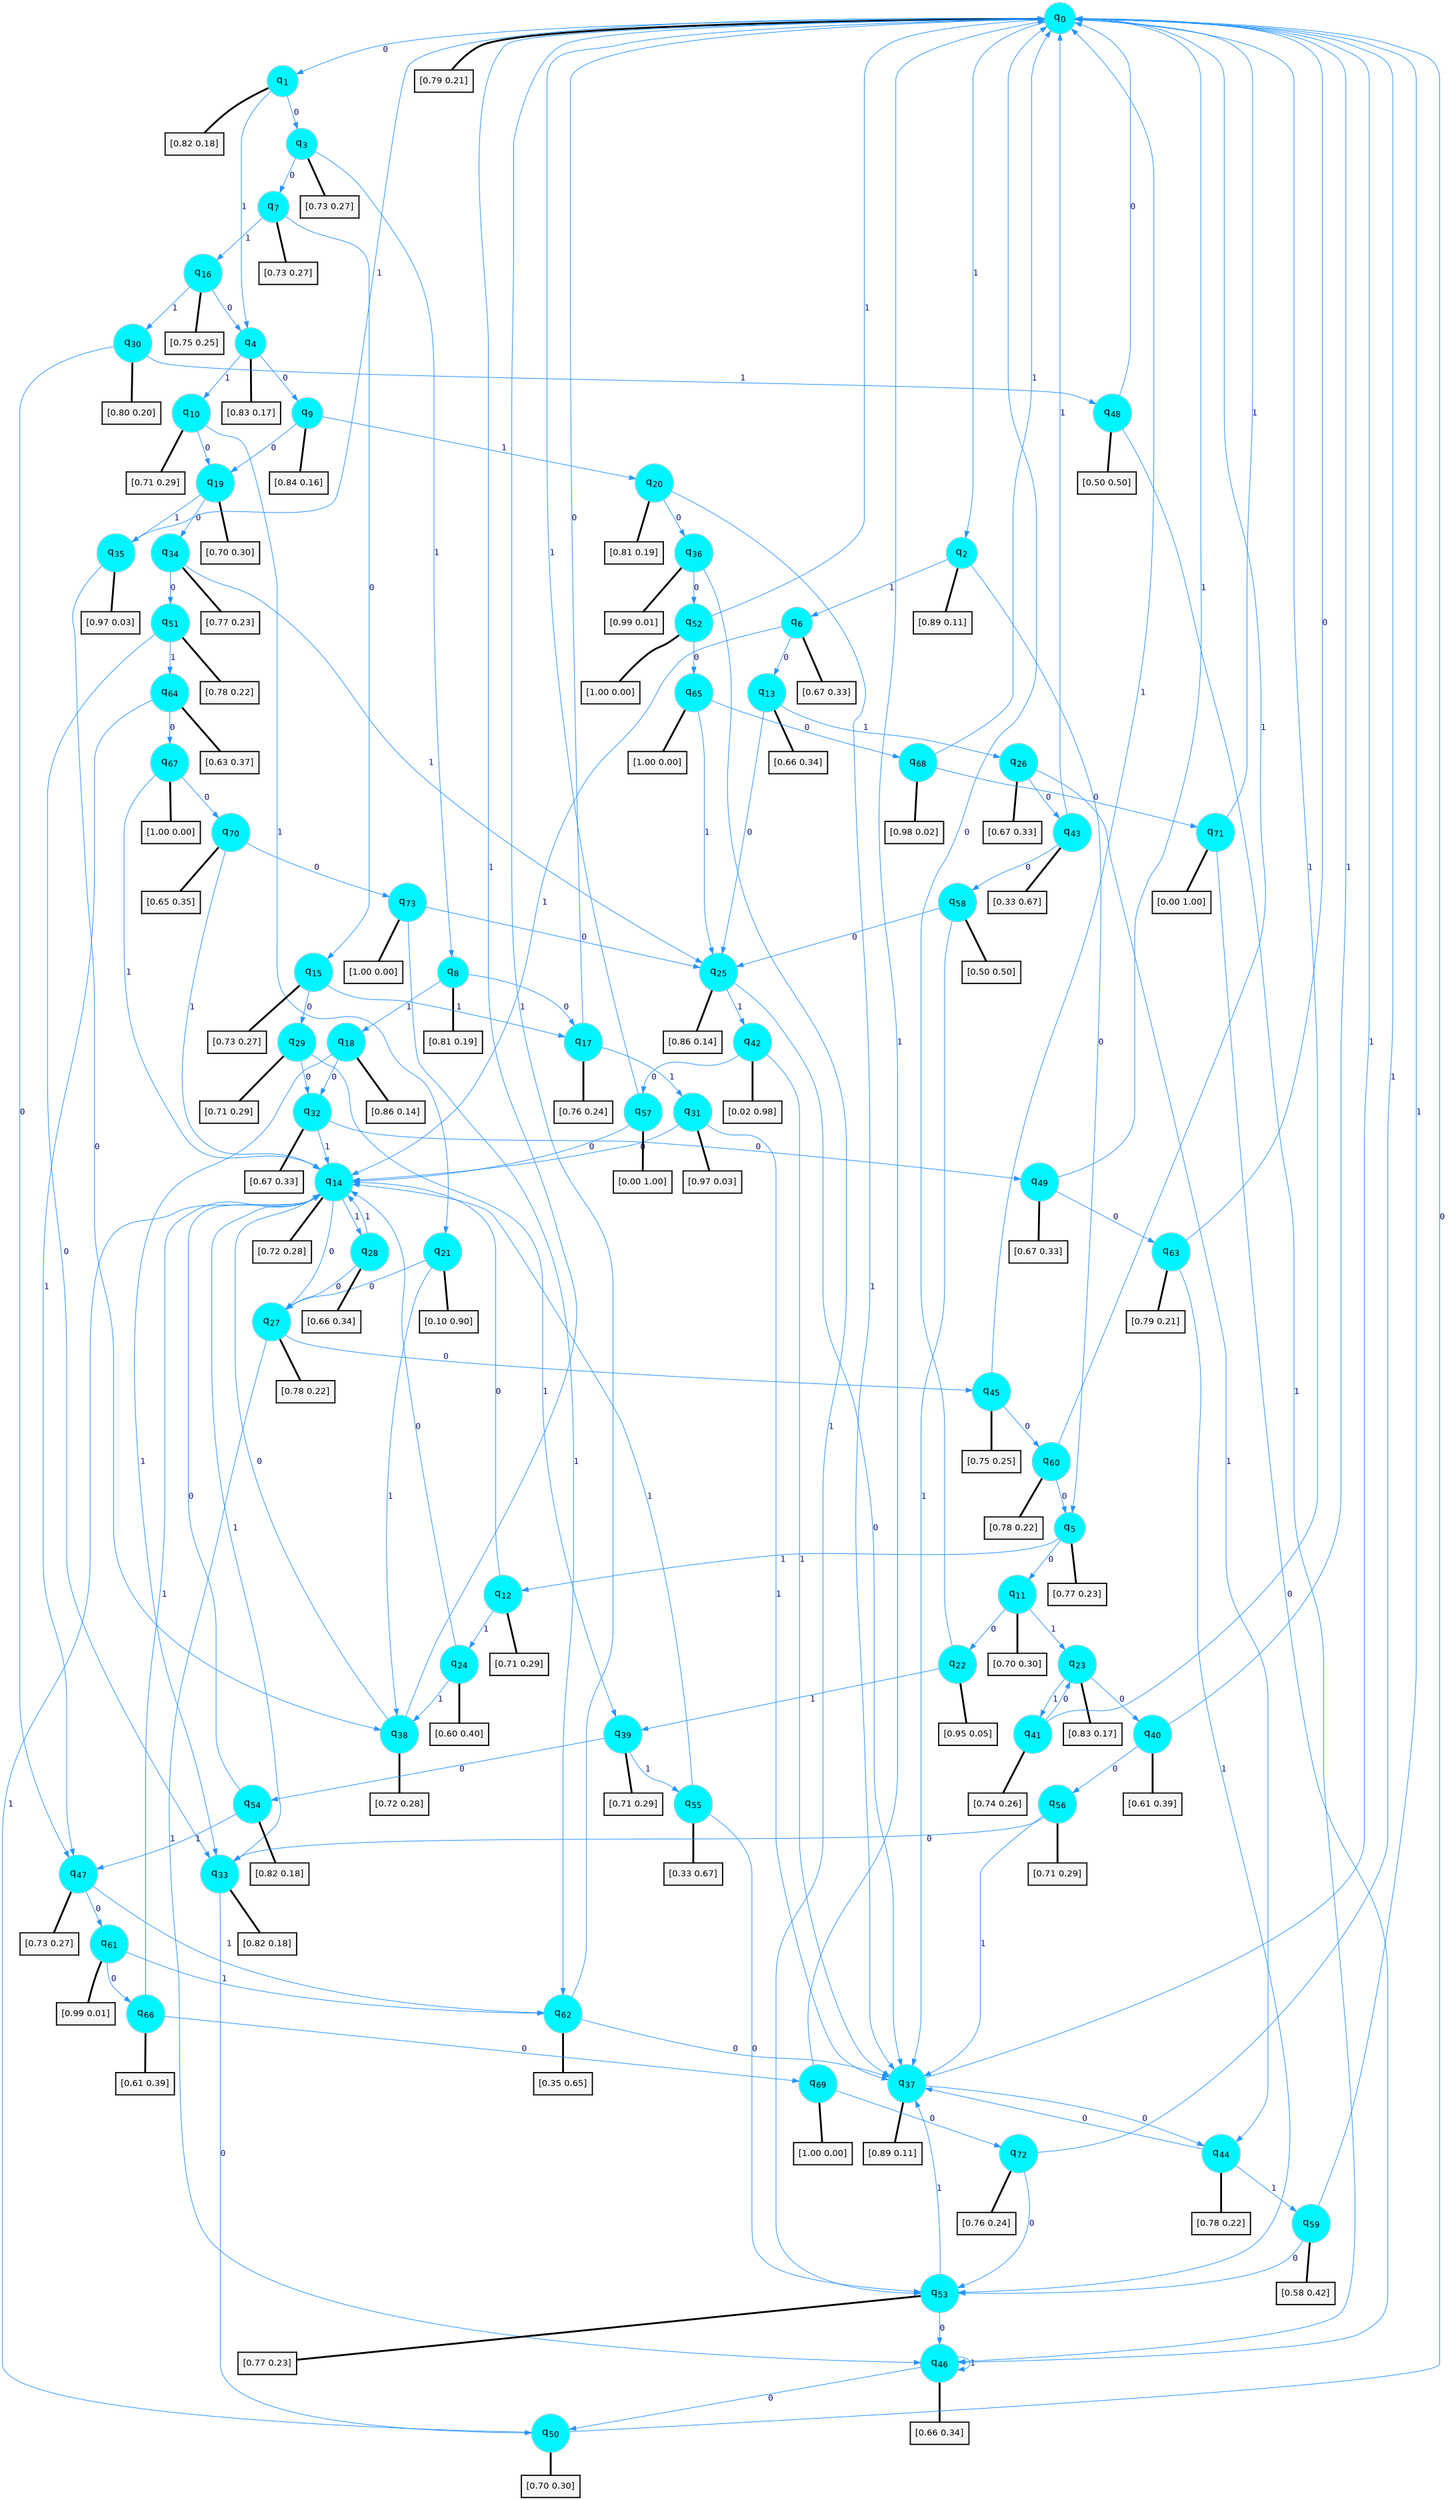 digraph G {
graph [
bgcolor=transparent, dpi=300, rankdir=TD, size="40,25"];
node [
color=gray, fillcolor=turquoise1, fontcolor=black, fontname=Helvetica, fontsize=16, fontweight=bold, shape=circle, style=filled];
edge [
arrowsize=1, color=dodgerblue1, fontcolor=midnightblue, fontname=courier, fontweight=bold, penwidth=1, style=solid, weight=20];
0[label=<q<SUB>0</SUB>>];
1[label=<q<SUB>1</SUB>>];
2[label=<q<SUB>2</SUB>>];
3[label=<q<SUB>3</SUB>>];
4[label=<q<SUB>4</SUB>>];
5[label=<q<SUB>5</SUB>>];
6[label=<q<SUB>6</SUB>>];
7[label=<q<SUB>7</SUB>>];
8[label=<q<SUB>8</SUB>>];
9[label=<q<SUB>9</SUB>>];
10[label=<q<SUB>10</SUB>>];
11[label=<q<SUB>11</SUB>>];
12[label=<q<SUB>12</SUB>>];
13[label=<q<SUB>13</SUB>>];
14[label=<q<SUB>14</SUB>>];
15[label=<q<SUB>15</SUB>>];
16[label=<q<SUB>16</SUB>>];
17[label=<q<SUB>17</SUB>>];
18[label=<q<SUB>18</SUB>>];
19[label=<q<SUB>19</SUB>>];
20[label=<q<SUB>20</SUB>>];
21[label=<q<SUB>21</SUB>>];
22[label=<q<SUB>22</SUB>>];
23[label=<q<SUB>23</SUB>>];
24[label=<q<SUB>24</SUB>>];
25[label=<q<SUB>25</SUB>>];
26[label=<q<SUB>26</SUB>>];
27[label=<q<SUB>27</SUB>>];
28[label=<q<SUB>28</SUB>>];
29[label=<q<SUB>29</SUB>>];
30[label=<q<SUB>30</SUB>>];
31[label=<q<SUB>31</SUB>>];
32[label=<q<SUB>32</SUB>>];
33[label=<q<SUB>33</SUB>>];
34[label=<q<SUB>34</SUB>>];
35[label=<q<SUB>35</SUB>>];
36[label=<q<SUB>36</SUB>>];
37[label=<q<SUB>37</SUB>>];
38[label=<q<SUB>38</SUB>>];
39[label=<q<SUB>39</SUB>>];
40[label=<q<SUB>40</SUB>>];
41[label=<q<SUB>41</SUB>>];
42[label=<q<SUB>42</SUB>>];
43[label=<q<SUB>43</SUB>>];
44[label=<q<SUB>44</SUB>>];
45[label=<q<SUB>45</SUB>>];
46[label=<q<SUB>46</SUB>>];
47[label=<q<SUB>47</SUB>>];
48[label=<q<SUB>48</SUB>>];
49[label=<q<SUB>49</SUB>>];
50[label=<q<SUB>50</SUB>>];
51[label=<q<SUB>51</SUB>>];
52[label=<q<SUB>52</SUB>>];
53[label=<q<SUB>53</SUB>>];
54[label=<q<SUB>54</SUB>>];
55[label=<q<SUB>55</SUB>>];
56[label=<q<SUB>56</SUB>>];
57[label=<q<SUB>57</SUB>>];
58[label=<q<SUB>58</SUB>>];
59[label=<q<SUB>59</SUB>>];
60[label=<q<SUB>60</SUB>>];
61[label=<q<SUB>61</SUB>>];
62[label=<q<SUB>62</SUB>>];
63[label=<q<SUB>63</SUB>>];
64[label=<q<SUB>64</SUB>>];
65[label=<q<SUB>65</SUB>>];
66[label=<q<SUB>66</SUB>>];
67[label=<q<SUB>67</SUB>>];
68[label=<q<SUB>68</SUB>>];
69[label=<q<SUB>69</SUB>>];
70[label=<q<SUB>70</SUB>>];
71[label=<q<SUB>71</SUB>>];
72[label=<q<SUB>72</SUB>>];
73[label=<q<SUB>73</SUB>>];
74[label="[0.79 0.21]", shape=box,fontcolor=black, fontname=Helvetica, fontsize=14, penwidth=2, fillcolor=whitesmoke,color=black];
75[label="[0.82 0.18]", shape=box,fontcolor=black, fontname=Helvetica, fontsize=14, penwidth=2, fillcolor=whitesmoke,color=black];
76[label="[0.89 0.11]", shape=box,fontcolor=black, fontname=Helvetica, fontsize=14, penwidth=2, fillcolor=whitesmoke,color=black];
77[label="[0.73 0.27]", shape=box,fontcolor=black, fontname=Helvetica, fontsize=14, penwidth=2, fillcolor=whitesmoke,color=black];
78[label="[0.83 0.17]", shape=box,fontcolor=black, fontname=Helvetica, fontsize=14, penwidth=2, fillcolor=whitesmoke,color=black];
79[label="[0.77 0.23]", shape=box,fontcolor=black, fontname=Helvetica, fontsize=14, penwidth=2, fillcolor=whitesmoke,color=black];
80[label="[0.67 0.33]", shape=box,fontcolor=black, fontname=Helvetica, fontsize=14, penwidth=2, fillcolor=whitesmoke,color=black];
81[label="[0.73 0.27]", shape=box,fontcolor=black, fontname=Helvetica, fontsize=14, penwidth=2, fillcolor=whitesmoke,color=black];
82[label="[0.81 0.19]", shape=box,fontcolor=black, fontname=Helvetica, fontsize=14, penwidth=2, fillcolor=whitesmoke,color=black];
83[label="[0.84 0.16]", shape=box,fontcolor=black, fontname=Helvetica, fontsize=14, penwidth=2, fillcolor=whitesmoke,color=black];
84[label="[0.71 0.29]", shape=box,fontcolor=black, fontname=Helvetica, fontsize=14, penwidth=2, fillcolor=whitesmoke,color=black];
85[label="[0.70 0.30]", shape=box,fontcolor=black, fontname=Helvetica, fontsize=14, penwidth=2, fillcolor=whitesmoke,color=black];
86[label="[0.71 0.29]", shape=box,fontcolor=black, fontname=Helvetica, fontsize=14, penwidth=2, fillcolor=whitesmoke,color=black];
87[label="[0.66 0.34]", shape=box,fontcolor=black, fontname=Helvetica, fontsize=14, penwidth=2, fillcolor=whitesmoke,color=black];
88[label="[0.72 0.28]", shape=box,fontcolor=black, fontname=Helvetica, fontsize=14, penwidth=2, fillcolor=whitesmoke,color=black];
89[label="[0.73 0.27]", shape=box,fontcolor=black, fontname=Helvetica, fontsize=14, penwidth=2, fillcolor=whitesmoke,color=black];
90[label="[0.75 0.25]", shape=box,fontcolor=black, fontname=Helvetica, fontsize=14, penwidth=2, fillcolor=whitesmoke,color=black];
91[label="[0.76 0.24]", shape=box,fontcolor=black, fontname=Helvetica, fontsize=14, penwidth=2, fillcolor=whitesmoke,color=black];
92[label="[0.86 0.14]", shape=box,fontcolor=black, fontname=Helvetica, fontsize=14, penwidth=2, fillcolor=whitesmoke,color=black];
93[label="[0.70 0.30]", shape=box,fontcolor=black, fontname=Helvetica, fontsize=14, penwidth=2, fillcolor=whitesmoke,color=black];
94[label="[0.81 0.19]", shape=box,fontcolor=black, fontname=Helvetica, fontsize=14, penwidth=2, fillcolor=whitesmoke,color=black];
95[label="[0.10 0.90]", shape=box,fontcolor=black, fontname=Helvetica, fontsize=14, penwidth=2, fillcolor=whitesmoke,color=black];
96[label="[0.95 0.05]", shape=box,fontcolor=black, fontname=Helvetica, fontsize=14, penwidth=2, fillcolor=whitesmoke,color=black];
97[label="[0.83 0.17]", shape=box,fontcolor=black, fontname=Helvetica, fontsize=14, penwidth=2, fillcolor=whitesmoke,color=black];
98[label="[0.60 0.40]", shape=box,fontcolor=black, fontname=Helvetica, fontsize=14, penwidth=2, fillcolor=whitesmoke,color=black];
99[label="[0.86 0.14]", shape=box,fontcolor=black, fontname=Helvetica, fontsize=14, penwidth=2, fillcolor=whitesmoke,color=black];
100[label="[0.67 0.33]", shape=box,fontcolor=black, fontname=Helvetica, fontsize=14, penwidth=2, fillcolor=whitesmoke,color=black];
101[label="[0.78 0.22]", shape=box,fontcolor=black, fontname=Helvetica, fontsize=14, penwidth=2, fillcolor=whitesmoke,color=black];
102[label="[0.66 0.34]", shape=box,fontcolor=black, fontname=Helvetica, fontsize=14, penwidth=2, fillcolor=whitesmoke,color=black];
103[label="[0.71 0.29]", shape=box,fontcolor=black, fontname=Helvetica, fontsize=14, penwidth=2, fillcolor=whitesmoke,color=black];
104[label="[0.80 0.20]", shape=box,fontcolor=black, fontname=Helvetica, fontsize=14, penwidth=2, fillcolor=whitesmoke,color=black];
105[label="[0.97 0.03]", shape=box,fontcolor=black, fontname=Helvetica, fontsize=14, penwidth=2, fillcolor=whitesmoke,color=black];
106[label="[0.67 0.33]", shape=box,fontcolor=black, fontname=Helvetica, fontsize=14, penwidth=2, fillcolor=whitesmoke,color=black];
107[label="[0.82 0.18]", shape=box,fontcolor=black, fontname=Helvetica, fontsize=14, penwidth=2, fillcolor=whitesmoke,color=black];
108[label="[0.77 0.23]", shape=box,fontcolor=black, fontname=Helvetica, fontsize=14, penwidth=2, fillcolor=whitesmoke,color=black];
109[label="[0.97 0.03]", shape=box,fontcolor=black, fontname=Helvetica, fontsize=14, penwidth=2, fillcolor=whitesmoke,color=black];
110[label="[0.99 0.01]", shape=box,fontcolor=black, fontname=Helvetica, fontsize=14, penwidth=2, fillcolor=whitesmoke,color=black];
111[label="[0.89 0.11]", shape=box,fontcolor=black, fontname=Helvetica, fontsize=14, penwidth=2, fillcolor=whitesmoke,color=black];
112[label="[0.72 0.28]", shape=box,fontcolor=black, fontname=Helvetica, fontsize=14, penwidth=2, fillcolor=whitesmoke,color=black];
113[label="[0.71 0.29]", shape=box,fontcolor=black, fontname=Helvetica, fontsize=14, penwidth=2, fillcolor=whitesmoke,color=black];
114[label="[0.61 0.39]", shape=box,fontcolor=black, fontname=Helvetica, fontsize=14, penwidth=2, fillcolor=whitesmoke,color=black];
115[label="[0.74 0.26]", shape=box,fontcolor=black, fontname=Helvetica, fontsize=14, penwidth=2, fillcolor=whitesmoke,color=black];
116[label="[0.02 0.98]", shape=box,fontcolor=black, fontname=Helvetica, fontsize=14, penwidth=2, fillcolor=whitesmoke,color=black];
117[label="[0.33 0.67]", shape=box,fontcolor=black, fontname=Helvetica, fontsize=14, penwidth=2, fillcolor=whitesmoke,color=black];
118[label="[0.78 0.22]", shape=box,fontcolor=black, fontname=Helvetica, fontsize=14, penwidth=2, fillcolor=whitesmoke,color=black];
119[label="[0.75 0.25]", shape=box,fontcolor=black, fontname=Helvetica, fontsize=14, penwidth=2, fillcolor=whitesmoke,color=black];
120[label="[0.66 0.34]", shape=box,fontcolor=black, fontname=Helvetica, fontsize=14, penwidth=2, fillcolor=whitesmoke,color=black];
121[label="[0.73 0.27]", shape=box,fontcolor=black, fontname=Helvetica, fontsize=14, penwidth=2, fillcolor=whitesmoke,color=black];
122[label="[0.50 0.50]", shape=box,fontcolor=black, fontname=Helvetica, fontsize=14, penwidth=2, fillcolor=whitesmoke,color=black];
123[label="[0.67 0.33]", shape=box,fontcolor=black, fontname=Helvetica, fontsize=14, penwidth=2, fillcolor=whitesmoke,color=black];
124[label="[0.70 0.30]", shape=box,fontcolor=black, fontname=Helvetica, fontsize=14, penwidth=2, fillcolor=whitesmoke,color=black];
125[label="[0.78 0.22]", shape=box,fontcolor=black, fontname=Helvetica, fontsize=14, penwidth=2, fillcolor=whitesmoke,color=black];
126[label="[1.00 0.00]", shape=box,fontcolor=black, fontname=Helvetica, fontsize=14, penwidth=2, fillcolor=whitesmoke,color=black];
127[label="[0.77 0.23]", shape=box,fontcolor=black, fontname=Helvetica, fontsize=14, penwidth=2, fillcolor=whitesmoke,color=black];
128[label="[0.82 0.18]", shape=box,fontcolor=black, fontname=Helvetica, fontsize=14, penwidth=2, fillcolor=whitesmoke,color=black];
129[label="[0.33 0.67]", shape=box,fontcolor=black, fontname=Helvetica, fontsize=14, penwidth=2, fillcolor=whitesmoke,color=black];
130[label="[0.71 0.29]", shape=box,fontcolor=black, fontname=Helvetica, fontsize=14, penwidth=2, fillcolor=whitesmoke,color=black];
131[label="[0.00 1.00]", shape=box,fontcolor=black, fontname=Helvetica, fontsize=14, penwidth=2, fillcolor=whitesmoke,color=black];
132[label="[0.50 0.50]", shape=box,fontcolor=black, fontname=Helvetica, fontsize=14, penwidth=2, fillcolor=whitesmoke,color=black];
133[label="[0.58 0.42]", shape=box,fontcolor=black, fontname=Helvetica, fontsize=14, penwidth=2, fillcolor=whitesmoke,color=black];
134[label="[0.78 0.22]", shape=box,fontcolor=black, fontname=Helvetica, fontsize=14, penwidth=2, fillcolor=whitesmoke,color=black];
135[label="[0.99 0.01]", shape=box,fontcolor=black, fontname=Helvetica, fontsize=14, penwidth=2, fillcolor=whitesmoke,color=black];
136[label="[0.35 0.65]", shape=box,fontcolor=black, fontname=Helvetica, fontsize=14, penwidth=2, fillcolor=whitesmoke,color=black];
137[label="[0.79 0.21]", shape=box,fontcolor=black, fontname=Helvetica, fontsize=14, penwidth=2, fillcolor=whitesmoke,color=black];
138[label="[0.63 0.37]", shape=box,fontcolor=black, fontname=Helvetica, fontsize=14, penwidth=2, fillcolor=whitesmoke,color=black];
139[label="[1.00 0.00]", shape=box,fontcolor=black, fontname=Helvetica, fontsize=14, penwidth=2, fillcolor=whitesmoke,color=black];
140[label="[0.61 0.39]", shape=box,fontcolor=black, fontname=Helvetica, fontsize=14, penwidth=2, fillcolor=whitesmoke,color=black];
141[label="[1.00 0.00]", shape=box,fontcolor=black, fontname=Helvetica, fontsize=14, penwidth=2, fillcolor=whitesmoke,color=black];
142[label="[0.98 0.02]", shape=box,fontcolor=black, fontname=Helvetica, fontsize=14, penwidth=2, fillcolor=whitesmoke,color=black];
143[label="[1.00 0.00]", shape=box,fontcolor=black, fontname=Helvetica, fontsize=14, penwidth=2, fillcolor=whitesmoke,color=black];
144[label="[0.65 0.35]", shape=box,fontcolor=black, fontname=Helvetica, fontsize=14, penwidth=2, fillcolor=whitesmoke,color=black];
145[label="[0.00 1.00]", shape=box,fontcolor=black, fontname=Helvetica, fontsize=14, penwidth=2, fillcolor=whitesmoke,color=black];
146[label="[0.76 0.24]", shape=box,fontcolor=black, fontname=Helvetica, fontsize=14, penwidth=2, fillcolor=whitesmoke,color=black];
147[label="[1.00 0.00]", shape=box,fontcolor=black, fontname=Helvetica, fontsize=14, penwidth=2, fillcolor=whitesmoke,color=black];
0->1 [label=0];
0->2 [label=1];
0->74 [arrowhead=none, penwidth=3,color=black];
1->3 [label=0];
1->4 [label=1];
1->75 [arrowhead=none, penwidth=3,color=black];
2->5 [label=0];
2->6 [label=1];
2->76 [arrowhead=none, penwidth=3,color=black];
3->7 [label=0];
3->8 [label=1];
3->77 [arrowhead=none, penwidth=3,color=black];
4->9 [label=0];
4->10 [label=1];
4->78 [arrowhead=none, penwidth=3,color=black];
5->11 [label=0];
5->12 [label=1];
5->79 [arrowhead=none, penwidth=3,color=black];
6->13 [label=0];
6->14 [label=1];
6->80 [arrowhead=none, penwidth=3,color=black];
7->15 [label=0];
7->16 [label=1];
7->81 [arrowhead=none, penwidth=3,color=black];
8->17 [label=0];
8->18 [label=1];
8->82 [arrowhead=none, penwidth=3,color=black];
9->19 [label=0];
9->20 [label=1];
9->83 [arrowhead=none, penwidth=3,color=black];
10->19 [label=0];
10->21 [label=1];
10->84 [arrowhead=none, penwidth=3,color=black];
11->22 [label=0];
11->23 [label=1];
11->85 [arrowhead=none, penwidth=3,color=black];
12->14 [label=0];
12->24 [label=1];
12->86 [arrowhead=none, penwidth=3,color=black];
13->25 [label=0];
13->26 [label=1];
13->87 [arrowhead=none, penwidth=3,color=black];
14->27 [label=0];
14->28 [label=1];
14->88 [arrowhead=none, penwidth=3,color=black];
15->29 [label=0];
15->17 [label=1];
15->89 [arrowhead=none, penwidth=3,color=black];
16->4 [label=0];
16->30 [label=1];
16->90 [arrowhead=none, penwidth=3,color=black];
17->0 [label=0];
17->31 [label=1];
17->91 [arrowhead=none, penwidth=3,color=black];
18->32 [label=0];
18->33 [label=1];
18->92 [arrowhead=none, penwidth=3,color=black];
19->34 [label=0];
19->35 [label=1];
19->93 [arrowhead=none, penwidth=3,color=black];
20->36 [label=0];
20->37 [label=1];
20->94 [arrowhead=none, penwidth=3,color=black];
21->27 [label=0];
21->38 [label=1];
21->95 [arrowhead=none, penwidth=3,color=black];
22->0 [label=0];
22->39 [label=1];
22->96 [arrowhead=none, penwidth=3,color=black];
23->40 [label=0];
23->41 [label=1];
23->97 [arrowhead=none, penwidth=3,color=black];
24->14 [label=0];
24->38 [label=1];
24->98 [arrowhead=none, penwidth=3,color=black];
25->37 [label=0];
25->42 [label=1];
25->99 [arrowhead=none, penwidth=3,color=black];
26->43 [label=0];
26->44 [label=1];
26->100 [arrowhead=none, penwidth=3,color=black];
27->45 [label=0];
27->46 [label=1];
27->101 [arrowhead=none, penwidth=3,color=black];
28->27 [label=0];
28->14 [label=1];
28->102 [arrowhead=none, penwidth=3,color=black];
29->32 [label=0];
29->39 [label=1];
29->103 [arrowhead=none, penwidth=3,color=black];
30->47 [label=0];
30->48 [label=1];
30->104 [arrowhead=none, penwidth=3,color=black];
31->14 [label=0];
31->37 [label=1];
31->105 [arrowhead=none, penwidth=3,color=black];
32->49 [label=0];
32->14 [label=1];
32->106 [arrowhead=none, penwidth=3,color=black];
33->50 [label=0];
33->14 [label=1];
33->107 [arrowhead=none, penwidth=3,color=black];
34->51 [label=0];
34->25 [label=1];
34->108 [arrowhead=none, penwidth=3,color=black];
35->38 [label=0];
35->0 [label=1];
35->109 [arrowhead=none, penwidth=3,color=black];
36->52 [label=0];
36->53 [label=1];
36->110 [arrowhead=none, penwidth=3,color=black];
37->44 [label=0];
37->0 [label=1];
37->111 [arrowhead=none, penwidth=3,color=black];
38->14 [label=0];
38->0 [label=1];
38->112 [arrowhead=none, penwidth=3,color=black];
39->54 [label=0];
39->55 [label=1];
39->113 [arrowhead=none, penwidth=3,color=black];
40->56 [label=0];
40->0 [label=1];
40->114 [arrowhead=none, penwidth=3,color=black];
41->23 [label=0];
41->0 [label=1];
41->115 [arrowhead=none, penwidth=3,color=black];
42->57 [label=0];
42->37 [label=1];
42->116 [arrowhead=none, penwidth=3,color=black];
43->58 [label=0];
43->0 [label=1];
43->117 [arrowhead=none, penwidth=3,color=black];
44->37 [label=0];
44->59 [label=1];
44->118 [arrowhead=none, penwidth=3,color=black];
45->60 [label=0];
45->0 [label=1];
45->119 [arrowhead=none, penwidth=3,color=black];
46->50 [label=0];
46->46 [label=1];
46->120 [arrowhead=none, penwidth=3,color=black];
47->61 [label=0];
47->62 [label=1];
47->121 [arrowhead=none, penwidth=3,color=black];
48->0 [label=0];
48->46 [label=1];
48->122 [arrowhead=none, penwidth=3,color=black];
49->63 [label=0];
49->0 [label=1];
49->123 [arrowhead=none, penwidth=3,color=black];
50->0 [label=0];
50->14 [label=1];
50->124 [arrowhead=none, penwidth=3,color=black];
51->33 [label=0];
51->64 [label=1];
51->125 [arrowhead=none, penwidth=3,color=black];
52->65 [label=0];
52->0 [label=1];
52->126 [arrowhead=none, penwidth=3,color=black];
53->46 [label=0];
53->37 [label=1];
53->127 [arrowhead=none, penwidth=3,color=black];
54->14 [label=0];
54->47 [label=1];
54->128 [arrowhead=none, penwidth=3,color=black];
55->53 [label=0];
55->14 [label=1];
55->129 [arrowhead=none, penwidth=3,color=black];
56->33 [label=0];
56->37 [label=1];
56->130 [arrowhead=none, penwidth=3,color=black];
57->14 [label=0];
57->0 [label=1];
57->131 [arrowhead=none, penwidth=3,color=black];
58->25 [label=0];
58->37 [label=1];
58->132 [arrowhead=none, penwidth=3,color=black];
59->53 [label=0];
59->0 [label=1];
59->133 [arrowhead=none, penwidth=3,color=black];
60->5 [label=0];
60->0 [label=1];
60->134 [arrowhead=none, penwidth=3,color=black];
61->66 [label=0];
61->62 [label=1];
61->135 [arrowhead=none, penwidth=3,color=black];
62->37 [label=0];
62->0 [label=1];
62->136 [arrowhead=none, penwidth=3,color=black];
63->0 [label=0];
63->53 [label=1];
63->137 [arrowhead=none, penwidth=3,color=black];
64->67 [label=0];
64->47 [label=1];
64->138 [arrowhead=none, penwidth=3,color=black];
65->68 [label=0];
65->25 [label=1];
65->139 [arrowhead=none, penwidth=3,color=black];
66->69 [label=0];
66->14 [label=1];
66->140 [arrowhead=none, penwidth=3,color=black];
67->70 [label=0];
67->14 [label=1];
67->141 [arrowhead=none, penwidth=3,color=black];
68->71 [label=0];
68->0 [label=1];
68->142 [arrowhead=none, penwidth=3,color=black];
69->72 [label=0];
69->0 [label=1];
69->143 [arrowhead=none, penwidth=3,color=black];
70->73 [label=0];
70->14 [label=1];
70->144 [arrowhead=none, penwidth=3,color=black];
71->46 [label=0];
71->0 [label=1];
71->145 [arrowhead=none, penwidth=3,color=black];
72->53 [label=0];
72->0 [label=1];
72->146 [arrowhead=none, penwidth=3,color=black];
73->25 [label=0];
73->62 [label=1];
73->147 [arrowhead=none, penwidth=3,color=black];
}
